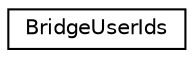 digraph "Graphical Class Hierarchy"
{
  edge [fontname="Helvetica",fontsize="10",labelfontname="Helvetica",labelfontsize="10"];
  node [fontname="Helvetica",fontsize="10",shape=record];
  rankdir="LR";
  Node1 [label="BridgeUserIds",height=0.2,width=0.4,color="black", fillcolor="white", style="filled",URL="$classBridgeUserIds.html"];
}
